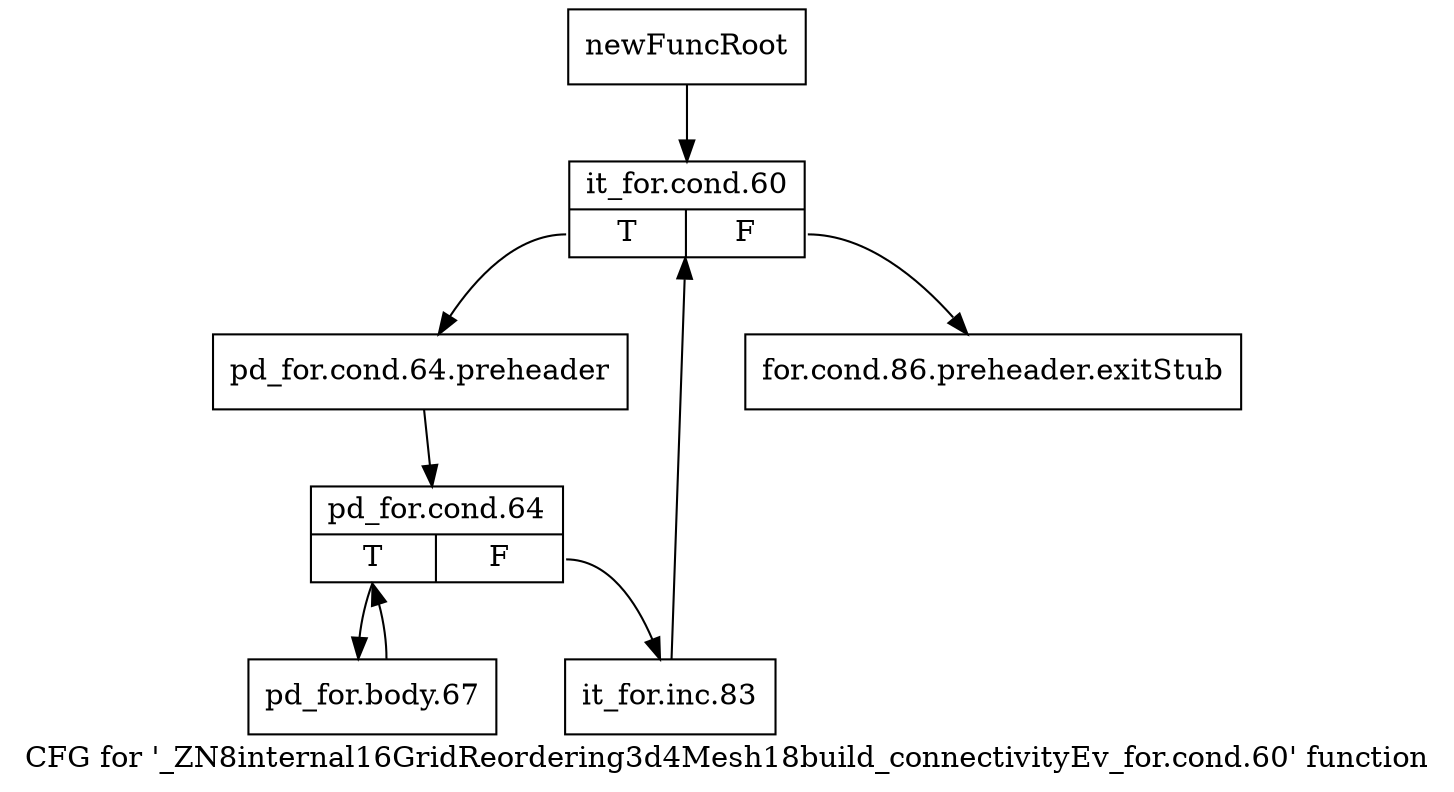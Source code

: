 digraph "CFG for '_ZN8internal16GridReordering3d4Mesh18build_connectivityEv_for.cond.60' function" {
	label="CFG for '_ZN8internal16GridReordering3d4Mesh18build_connectivityEv_for.cond.60' function";

	Node0x9419090 [shape=record,label="{newFuncRoot}"];
	Node0x9419090 -> Node0x9419130;
	Node0x94190e0 [shape=record,label="{for.cond.86.preheader.exitStub}"];
	Node0x9419130 [shape=record,label="{it_for.cond.60|{<s0>T|<s1>F}}"];
	Node0x9419130:s0 -> Node0x9419180;
	Node0x9419130:s1 -> Node0x94190e0;
	Node0x9419180 [shape=record,label="{pd_for.cond.64.preheader}"];
	Node0x9419180 -> Node0x94191d0;
	Node0x94191d0 [shape=record,label="{pd_for.cond.64|{<s0>T|<s1>F}}"];
	Node0x94191d0:s0 -> Node0x9419270;
	Node0x94191d0:s1 -> Node0x9419220;
	Node0x9419220 [shape=record,label="{it_for.inc.83}"];
	Node0x9419220 -> Node0x9419130;
	Node0x9419270 [shape=record,label="{pd_for.body.67}"];
	Node0x9419270 -> Node0x94191d0;
}
